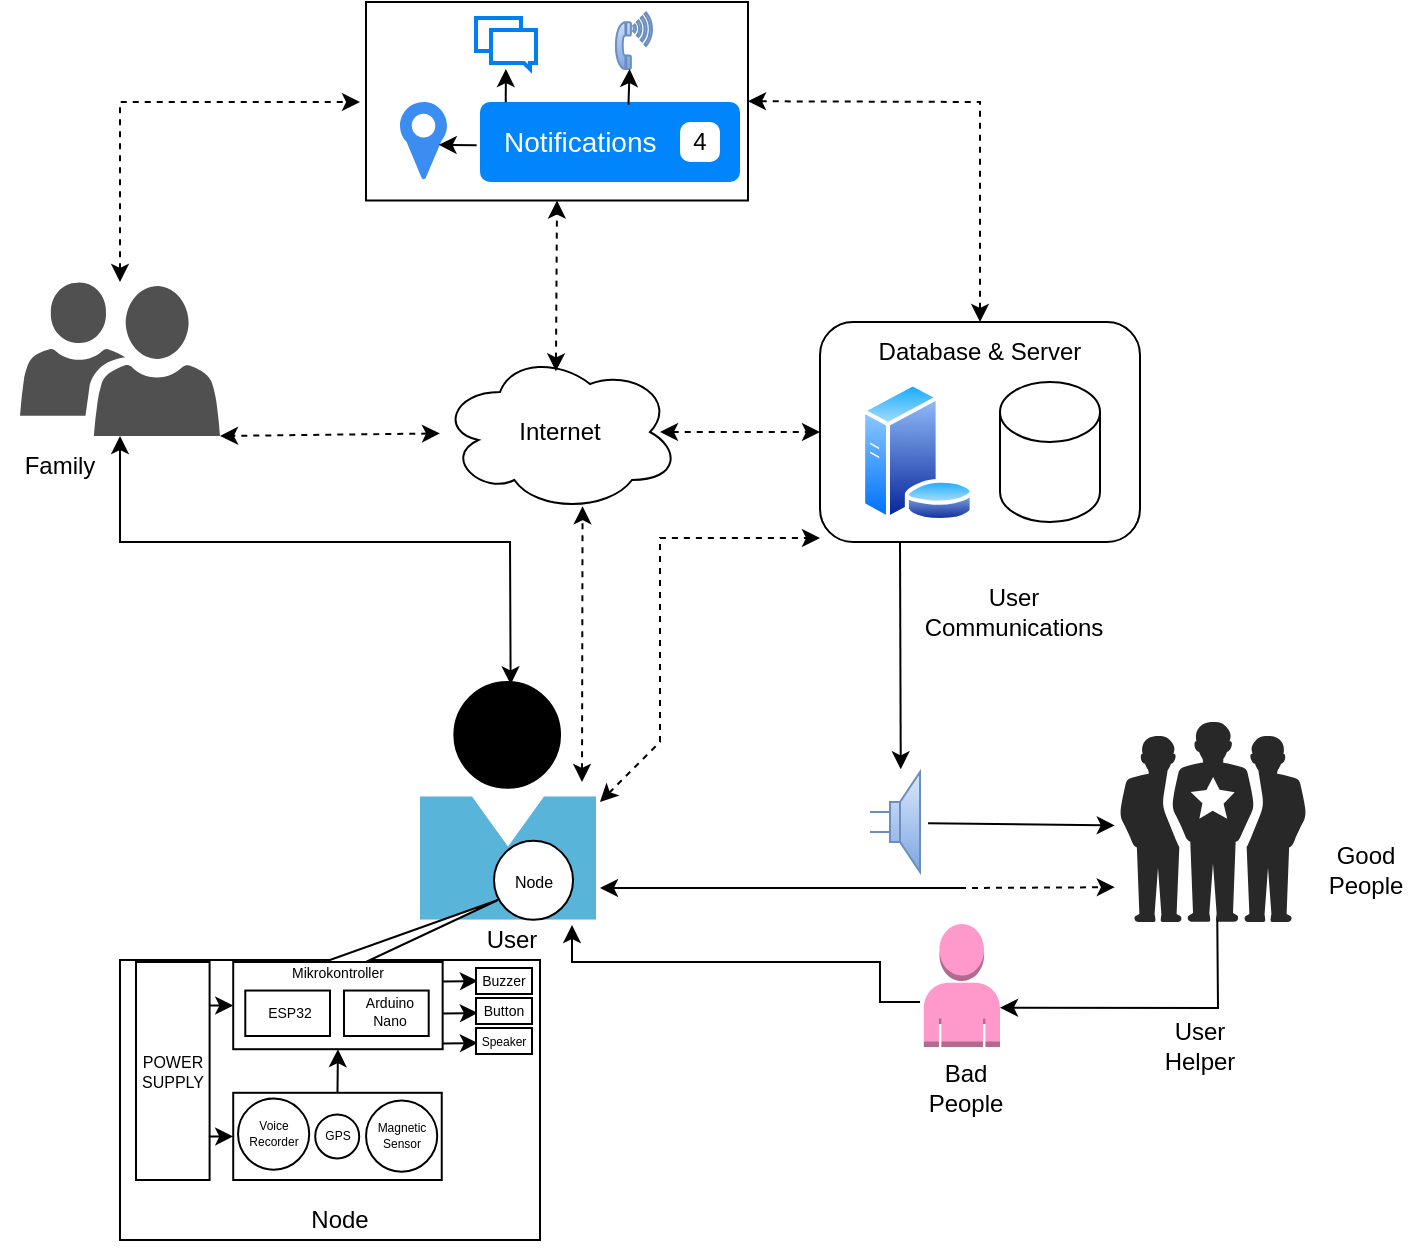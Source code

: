 <mxfile version="24.4.14" type="github">
  <diagram name="Page-1" id="0u0Wh9WnAYFVmg1LKRLl">
    <mxGraphModel dx="649" dy="406" grid="1" gridSize="10" guides="1" tooltips="1" connect="1" arrows="1" fold="1" page="1" pageScale="1" pageWidth="850" pageHeight="1100" math="0" shadow="0">
      <root>
        <mxCell id="0" />
        <mxCell id="1" parent="0" />
        <mxCell id="DWfyo2QW2wu0mthNHuxB-26" value="n" style="group" parent="1" vertex="1" connectable="0">
          <mxGeometry x="300" y="610" width="104" height="120" as="geometry" />
        </mxCell>
        <mxCell id="DWfyo2QW2wu0mthNHuxB-24" value="" style="image;sketch=0;aspect=fixed;html=1;points=[];align=center;fontSize=12;image=img/lib/mscae/Person.svg;" parent="DWfyo2QW2wu0mthNHuxB-26" vertex="1">
          <mxGeometry width="88.0" height="118.919" as="geometry" />
        </mxCell>
        <mxCell id="DWfyo2QW2wu0mthNHuxB-25" value="" style="ellipse;whiteSpace=wrap;html=1;aspect=fixed;fillColor=#000000;" parent="DWfyo2QW2wu0mthNHuxB-26" vertex="1">
          <mxGeometry x="17.177" width="52.853" height="52.853" as="geometry" />
        </mxCell>
        <mxCell id="DWfyo2QW2wu0mthNHuxB-28" value="&lt;font style=&quot;font-size: 8px;&quot;&gt;Node&lt;/font&gt;" style="ellipse;whiteSpace=wrap;html=1;aspect=fixed;" parent="DWfyo2QW2wu0mthNHuxB-26" vertex="1">
          <mxGeometry x="37" y="79.4" width="39.52" height="39.52" as="geometry" />
        </mxCell>
        <mxCell id="DWfyo2QW2wu0mthNHuxB-31" value="Internet" style="ellipse;shape=cloud;whiteSpace=wrap;html=1;" parent="1" vertex="1">
          <mxGeometry x="310" y="445" width="120" height="80" as="geometry" />
        </mxCell>
        <mxCell id="DWfyo2QW2wu0mthNHuxB-49" value="" style="sketch=0;pointerEvents=1;shadow=0;dashed=0;html=1;strokeColor=none;labelPosition=center;verticalLabelPosition=bottom;verticalAlign=top;align=center;fillColor=#505050;shape=mxgraph.mscae.intune.user_group" parent="1" vertex="1">
          <mxGeometry x="100" y="410" width="100" height="77" as="geometry" />
        </mxCell>
        <mxCell id="DWfyo2QW2wu0mthNHuxB-52" value="" style="group" parent="1" vertex="1" connectable="0">
          <mxGeometry x="290" y="320" width="180" height="57" as="geometry" />
        </mxCell>
        <mxCell id="DWfyo2QW2wu0mthNHuxB-51" value="" style="rounded=0;whiteSpace=wrap;html=1;" parent="DWfyo2QW2wu0mthNHuxB-52" vertex="1">
          <mxGeometry x="-17" y="-50" width="191" height="99.25" as="geometry" />
        </mxCell>
        <mxCell id="DWfyo2QW2wu0mthNHuxB-47" value="Notifications" style="html=1;shadow=0;dashed=0;shape=mxgraph.bootstrap.rrect;rSize=5;strokeColor=none;strokeWidth=1;fillColor=#0085FC;fontColor=#FFFFFF;whiteSpace=wrap;align=left;verticalAlign=middle;spacingLeft=10;fontStyle=0;fontSize=14;" parent="DWfyo2QW2wu0mthNHuxB-52" vertex="1">
          <mxGeometry x="40" width="130" height="40" as="geometry" />
        </mxCell>
        <mxCell id="DWfyo2QW2wu0mthNHuxB-48" value="4" style="html=1;shadow=0;dashed=0;shape=mxgraph.bootstrap.rrect;rSize=5;strokeColor=none;strokeWidth=1;fillColor=#ffffff;fontColor=#000000;whiteSpace=wrap;align=center;verticalAlign=middle;fontSize=12;" parent="DWfyo2QW2wu0mthNHuxB-47" vertex="1">
          <mxGeometry x="1" y="0.5" width="20" height="20" relative="1" as="geometry">
            <mxPoint x="-30" y="-10" as="offset" />
          </mxGeometry>
        </mxCell>
        <mxCell id="DWfyo2QW2wu0mthNHuxB-50" value="" style="sketch=0;html=1;aspect=fixed;strokeColor=none;shadow=0;fillColor=#3B8DF1;verticalAlign=top;labelPosition=center;verticalLabelPosition=bottom;shape=mxgraph.gcp2.maps_api" parent="DWfyo2QW2wu0mthNHuxB-52" vertex="1">
          <mxGeometry width="23.49" height="38.5" as="geometry" />
        </mxCell>
        <mxCell id="DWfyo2QW2wu0mthNHuxB-70" value="" style="endArrow=classic;html=1;rounded=0;exitX=-0.013;exitY=0.542;exitDx=0;exitDy=0;exitPerimeter=0;entryX=0.823;entryY=0.556;entryDx=0;entryDy=0;entryPerimeter=0;" parent="DWfyo2QW2wu0mthNHuxB-52" source="DWfyo2QW2wu0mthNHuxB-47" target="DWfyo2QW2wu0mthNHuxB-50" edge="1">
          <mxGeometry width="50" height="50" relative="1" as="geometry">
            <mxPoint x="46" y="90" as="sourcePoint" />
            <mxPoint x="96" y="40" as="targetPoint" />
          </mxGeometry>
        </mxCell>
        <mxCell id="DWfyo2QW2wu0mthNHuxB-71" value="" style="html=1;verticalLabelPosition=bottom;align=center;labelBackgroundColor=#ffffff;verticalAlign=top;strokeWidth=2;strokeColor=#0080F0;shadow=0;dashed=0;shape=mxgraph.ios7.icons.messages;" parent="DWfyo2QW2wu0mthNHuxB-52" vertex="1">
          <mxGeometry x="38" y="-42" width="30" height="25.5" as="geometry" />
        </mxCell>
        <mxCell id="DWfyo2QW2wu0mthNHuxB-73" value="" style="endArrow=classic;html=1;rounded=0;exitX=0.099;exitY=0.002;exitDx=0;exitDy=0;exitPerimeter=0;" parent="DWfyo2QW2wu0mthNHuxB-52" source="DWfyo2QW2wu0mthNHuxB-47" target="DWfyo2QW2wu0mthNHuxB-71" edge="1">
          <mxGeometry width="50" height="50" relative="1" as="geometry">
            <mxPoint x="48" y="32" as="sourcePoint" />
            <mxPoint x="29" y="31" as="targetPoint" />
          </mxGeometry>
        </mxCell>
        <mxCell id="DWfyo2QW2wu0mthNHuxB-74" value="" style="shape=mxgraph.signs.tech.telephone_4;html=1;pointerEvents=1;fillColor=#dae8fc;strokeColor=#6c8ebf;verticalLabelPosition=bottom;verticalAlign=top;align=center;gradientColor=#7ea6e0;" parent="DWfyo2QW2wu0mthNHuxB-52" vertex="1">
          <mxGeometry x="107.95" y="-44.75" width="18.05" height="28.25" as="geometry" />
        </mxCell>
        <mxCell id="DWfyo2QW2wu0mthNHuxB-75" value="" style="endArrow=classic;html=1;rounded=0;exitX=0.571;exitY=0.035;exitDx=0;exitDy=0;exitPerimeter=0;entryX=0.38;entryY=1;entryDx=0;entryDy=0;entryPerimeter=0;" parent="DWfyo2QW2wu0mthNHuxB-52" source="DWfyo2QW2wu0mthNHuxB-47" target="DWfyo2QW2wu0mthNHuxB-74" edge="1">
          <mxGeometry width="50" height="50" relative="1" as="geometry">
            <mxPoint x="63" y="10" as="sourcePoint" />
            <mxPoint x="63" y="-6" as="targetPoint" />
          </mxGeometry>
        </mxCell>
        <mxCell id="DWfyo2QW2wu0mthNHuxB-53" value="" style="group" parent="1" vertex="1" connectable="0">
          <mxGeometry x="500" y="430" width="160" height="110" as="geometry" />
        </mxCell>
        <mxCell id="DWfyo2QW2wu0mthNHuxB-34" value="" style="rounded=1;whiteSpace=wrap;html=1;" parent="DWfyo2QW2wu0mthNHuxB-53" vertex="1">
          <mxGeometry width="160" height="110" as="geometry" />
        </mxCell>
        <mxCell id="DWfyo2QW2wu0mthNHuxB-32" value="" style="shape=cylinder3;whiteSpace=wrap;html=1;boundedLbl=1;backgroundOutline=1;size=15;" parent="DWfyo2QW2wu0mthNHuxB-53" vertex="1">
          <mxGeometry x="90" y="30" width="50" height="70" as="geometry" />
        </mxCell>
        <mxCell id="DWfyo2QW2wu0mthNHuxB-33" value="" style="image;aspect=fixed;perimeter=ellipsePerimeter;html=1;align=center;shadow=0;dashed=0;spacingTop=3;image=img/lib/active_directory/database_server.svg;" parent="DWfyo2QW2wu0mthNHuxB-53" vertex="1">
          <mxGeometry x="20" y="30" width="57.4" height="70" as="geometry" />
        </mxCell>
        <mxCell id="DWfyo2QW2wu0mthNHuxB-43" value="Database &amp;amp; Server" style="text;html=1;align=center;verticalAlign=middle;whiteSpace=wrap;rounded=0;" parent="DWfyo2QW2wu0mthNHuxB-53" vertex="1">
          <mxGeometry x="20" width="120" height="30" as="geometry" />
        </mxCell>
        <mxCell id="DWfyo2QW2wu0mthNHuxB-54" value="" style="verticalLabelPosition=bottom;sketch=0;html=1;fillColor=#282828;strokeColor=none;verticalAlign=top;pointerEvents=1;align=center;shape=mxgraph.cisco_safe.people_places_things_icons.icon1;" parent="1" vertex="1">
          <mxGeometry x="650" y="630" width="93" height="100" as="geometry" />
        </mxCell>
        <mxCell id="DWfyo2QW2wu0mthNHuxB-55" value="" style="pointerEvents=1;verticalLabelPosition=bottom;shadow=0;dashed=0;align=center;html=1;verticalAlign=top;shape=mxgraph.electrical.electro-mechanical.loudspeaker;fillColor=#dae8fc;gradientColor=#7ea6e0;strokeColor=#6c8ebf;" parent="1" vertex="1">
          <mxGeometry x="525" y="655" width="25" height="50" as="geometry" />
        </mxCell>
        <mxCell id="DWfyo2QW2wu0mthNHuxB-57" value="" style="endArrow=classic;startArrow=classic;html=1;rounded=0;entryX=0.594;entryY=0.964;entryDx=0;entryDy=0;entryPerimeter=0;dashed=1;fillColor=#d5e8d4;gradientColor=#97d077;strokeColor=#000000;" parent="1" target="DWfyo2QW2wu0mthNHuxB-31" edge="1">
          <mxGeometry width="50" height="50" relative="1" as="geometry">
            <mxPoint x="381" y="660" as="sourcePoint" />
            <mxPoint x="450" y="450" as="targetPoint" />
          </mxGeometry>
        </mxCell>
        <mxCell id="DWfyo2QW2wu0mthNHuxB-63" value="" style="endArrow=classic;startArrow=classic;html=1;rounded=0;dashed=1;fillColor=#d5e8d4;gradientColor=#97d077;strokeColor=#000000;" parent="1" edge="1">
          <mxGeometry width="50" height="50" relative="1" as="geometry">
            <mxPoint x="390" y="670" as="sourcePoint" />
            <mxPoint x="500" y="538" as="targetPoint" />
            <Array as="points">
              <mxPoint x="420" y="640" />
              <mxPoint x="420" y="538" />
            </Array>
          </mxGeometry>
        </mxCell>
        <mxCell id="DWfyo2QW2wu0mthNHuxB-64" value="" style="endArrow=classic;html=1;rounded=0;exitX=0.25;exitY=1;exitDx=0;exitDy=0;entryX=0.615;entryY=-0.027;entryDx=0;entryDy=0;entryPerimeter=0;" parent="1" source="DWfyo2QW2wu0mthNHuxB-34" target="DWfyo2QW2wu0mthNHuxB-55" edge="1">
          <mxGeometry width="50" height="50" relative="1" as="geometry">
            <mxPoint x="200" y="700" as="sourcePoint" />
            <mxPoint x="540" y="630" as="targetPoint" />
          </mxGeometry>
        </mxCell>
        <mxCell id="DWfyo2QW2wu0mthNHuxB-68" value="" style="endArrow=classic;html=1;rounded=0;entryX=-0.028;entryY=0.517;entryDx=0;entryDy=0;entryPerimeter=0;exitX=1.161;exitY=0.512;exitDx=0;exitDy=0;exitPerimeter=0;" parent="1" source="DWfyo2QW2wu0mthNHuxB-55" target="DWfyo2QW2wu0mthNHuxB-54" edge="1">
          <mxGeometry width="50" height="50" relative="1" as="geometry">
            <mxPoint x="560" y="682" as="sourcePoint" />
            <mxPoint x="550" y="664" as="targetPoint" />
          </mxGeometry>
        </mxCell>
        <mxCell id="DWfyo2QW2wu0mthNHuxB-76" value="" style="endArrow=classic;startArrow=classic;html=1;rounded=0;entryX=0;entryY=0.5;entryDx=0;entryDy=0;dashed=1;fillColor=#d5e8d4;gradientColor=#97d077;strokeColor=#000000;" parent="1" target="DWfyo2QW2wu0mthNHuxB-34" edge="1">
          <mxGeometry width="50" height="50" relative="1" as="geometry">
            <mxPoint x="420" y="485" as="sourcePoint" />
            <mxPoint x="391" y="532" as="targetPoint" />
          </mxGeometry>
        </mxCell>
        <mxCell id="DWfyo2QW2wu0mthNHuxB-77" value="" style="endArrow=classic;startArrow=classic;html=1;rounded=0;entryX=0.5;entryY=0;entryDx=0;entryDy=0;dashed=1;fillColor=#d5e8d4;gradientColor=#97d077;strokeColor=#000000;exitX=1;exitY=0.5;exitDx=0;exitDy=0;" parent="1" source="DWfyo2QW2wu0mthNHuxB-51" target="DWfyo2QW2wu0mthNHuxB-43" edge="1">
          <mxGeometry width="50" height="50" relative="1" as="geometry">
            <mxPoint x="430" y="495" as="sourcePoint" />
            <mxPoint x="510" y="495" as="targetPoint" />
            <Array as="points">
              <mxPoint x="580" y="320" />
            </Array>
          </mxGeometry>
        </mxCell>
        <mxCell id="DWfyo2QW2wu0mthNHuxB-78" value="" style="endArrow=classic;startArrow=classic;html=1;rounded=0;dashed=1;fillColor=#d5e8d4;gradientColor=#97d077;strokeColor=#000000;exitX=0.5;exitY=0;exitDx=0;exitDy=0;exitPerimeter=0;" parent="1" source="DWfyo2QW2wu0mthNHuxB-49" edge="1">
          <mxGeometry width="50" height="50" relative="1" as="geometry">
            <mxPoint x="464" y="330" as="sourcePoint" />
            <mxPoint x="270" y="320" as="targetPoint" />
            <Array as="points">
              <mxPoint x="150" y="320" />
            </Array>
          </mxGeometry>
        </mxCell>
        <mxCell id="DWfyo2QW2wu0mthNHuxB-79" value="" style="endArrow=classic;startArrow=classic;html=1;rounded=0;exitX=0.5;exitY=1;exitDx=0;exitDy=0;exitPerimeter=0;entryX=0.515;entryY=0.01;entryDx=0;entryDy=0;entryPerimeter=0;" parent="1" source="DWfyo2QW2wu0mthNHuxB-49" target="DWfyo2QW2wu0mthNHuxB-24" edge="1">
          <mxGeometry width="50" height="50" relative="1" as="geometry">
            <mxPoint x="362" y="740" as="sourcePoint" />
            <mxPoint x="290" y="710" as="targetPoint" />
            <Array as="points">
              <mxPoint x="150" y="540" />
              <mxPoint x="345" y="540" />
            </Array>
          </mxGeometry>
        </mxCell>
        <mxCell id="DWfyo2QW2wu0mthNHuxB-80" value="" style="endArrow=classic;startArrow=classic;html=1;rounded=0;entryX=1;entryY=1;entryDx=0;entryDy=0;entryPerimeter=0;dashed=1;fillColor=#d5e8d4;gradientColor=#97d077;strokeColor=#000000;" parent="1" source="DWfyo2QW2wu0mthNHuxB-31" target="DWfyo2QW2wu0mthNHuxB-49" edge="1">
          <mxGeometry width="50" height="50" relative="1" as="geometry">
            <mxPoint x="391" y="670" as="sourcePoint" />
            <mxPoint x="391" y="532" as="targetPoint" />
          </mxGeometry>
        </mxCell>
        <mxCell id="DWfyo2QW2wu0mthNHuxB-81" value="" style="endArrow=classic;startArrow=classic;html=1;rounded=0;entryX=0.5;entryY=1;entryDx=0;entryDy=0;dashed=1;fillColor=#d5e8d4;gradientColor=#97d077;strokeColor=#000000;exitX=0.483;exitY=0.121;exitDx=0;exitDy=0;exitPerimeter=0;" parent="1" source="DWfyo2QW2wu0mthNHuxB-31" target="DWfyo2QW2wu0mthNHuxB-51" edge="1">
          <mxGeometry width="50" height="50" relative="1" as="geometry">
            <mxPoint x="391" y="670" as="sourcePoint" />
            <mxPoint x="391" y="532" as="targetPoint" />
          </mxGeometry>
        </mxCell>
        <mxCell id="DWfyo2QW2wu0mthNHuxB-82" value="User" style="text;html=1;align=center;verticalAlign=middle;whiteSpace=wrap;rounded=0;" parent="1" vertex="1">
          <mxGeometry x="316" y="724" width="60" height="30" as="geometry" />
        </mxCell>
        <mxCell id="DWfyo2QW2wu0mthNHuxB-83" value="Family" style="text;html=1;align=center;verticalAlign=middle;whiteSpace=wrap;rounded=0;" parent="1" vertex="1">
          <mxGeometry x="90" y="487" width="60" height="30" as="geometry" />
        </mxCell>
        <mxCell id="DWfyo2QW2wu0mthNHuxB-87" value="" style="endArrow=classic;html=1;rounded=0;" parent="1" edge="1">
          <mxGeometry width="50" height="50" relative="1" as="geometry">
            <mxPoint x="570" y="713" as="sourcePoint" />
            <mxPoint x="390" y="713" as="targetPoint" />
          </mxGeometry>
        </mxCell>
        <mxCell id="DWfyo2QW2wu0mthNHuxB-89" value="" style="endArrow=classic;html=1;rounded=0;entryX=-0.028;entryY=0.826;entryDx=0;entryDy=0;entryPerimeter=0;dashed=1;" parent="1" target="DWfyo2QW2wu0mthNHuxB-54" edge="1">
          <mxGeometry width="50" height="50" relative="1" as="geometry">
            <mxPoint x="570" y="713" as="sourcePoint" />
            <mxPoint x="640" y="693" as="targetPoint" />
          </mxGeometry>
        </mxCell>
        <mxCell id="DWfyo2QW2wu0mthNHuxB-92" value="" style="endArrow=classic;html=1;rounded=0;entryX=1;entryY=0.25;entryDx=0;entryDy=0;" parent="1" target="DWfyo2QW2wu0mthNHuxB-82" edge="1">
          <mxGeometry width="50" height="50" relative="1" as="geometry">
            <mxPoint x="550" y="770" as="sourcePoint" />
            <mxPoint x="657" y="692" as="targetPoint" />
            <Array as="points">
              <mxPoint x="530" y="770" />
              <mxPoint x="530" y="750" />
              <mxPoint x="376" y="750" />
            </Array>
          </mxGeometry>
        </mxCell>
        <mxCell id="DWfyo2QW2wu0mthNHuxB-94" value="User Helper" style="text;html=1;align=center;verticalAlign=middle;whiteSpace=wrap;rounded=0;" parent="1" vertex="1">
          <mxGeometry x="660" y="777" width="60" height="30" as="geometry" />
        </mxCell>
        <mxCell id="DWfyo2QW2wu0mthNHuxB-96" value="Good People" style="text;html=1;align=center;verticalAlign=middle;whiteSpace=wrap;rounded=0;" parent="1" vertex="1">
          <mxGeometry x="743" y="689" width="60" height="30" as="geometry" />
        </mxCell>
        <mxCell id="DWfyo2QW2wu0mthNHuxB-97" value="Bad People" style="text;html=1;align=center;verticalAlign=middle;whiteSpace=wrap;rounded=0;" parent="1" vertex="1">
          <mxGeometry x="543" y="798" width="60" height="30" as="geometry" />
        </mxCell>
        <mxCell id="DWfyo2QW2wu0mthNHuxB-98" value="User Communications" style="text;html=1;align=center;verticalAlign=middle;whiteSpace=wrap;rounded=0;" parent="1" vertex="1">
          <mxGeometry x="567" y="560" width="60" height="30" as="geometry" />
        </mxCell>
        <mxCell id="QuaXPlyMEglj5kUEZojd-2" value="" style="group" vertex="1" connectable="0" parent="1">
          <mxGeometry x="547" y="730" width="43" height="62.5" as="geometry" />
        </mxCell>
        <mxCell id="DWfyo2QW2wu0mthNHuxB-90" value="" style="outlineConnect=0;dashed=0;verticalLabelPosition=bottom;verticalAlign=top;align=center;html=1;shape=mxgraph.aws3.user;fillColor=#FF99CC;strokeColor=#36393d;" parent="QuaXPlyMEglj5kUEZojd-2" vertex="1">
          <mxGeometry x="4.899" y="0.992" width="38.101" height="61.508" as="geometry" />
        </mxCell>
        <mxCell id="DWfyo2QW2wu0mthNHuxB-91" value="" style="shape=image;html=1;verticalAlign=top;verticalLabelPosition=bottom;labelBackgroundColor=#ffffff;imageAspect=0;aspect=fixed;image=https://cdn4.iconfinder.com/data/icons/ios-web-user-interface-multi-circle-flat-vol-6/512/Dislike_down_thumb_thumbs_vote-128.png" parent="QuaXPlyMEglj5kUEZojd-2" vertex="1">
          <mxGeometry width="20.684" height="20.684" as="geometry" />
        </mxCell>
        <mxCell id="QuaXPlyMEglj5kUEZojd-3" value="" style="endArrow=classic;html=1;rounded=0;entryX=1;entryY=0.68;entryDx=0;entryDy=0;entryPerimeter=0;exitX=0.523;exitY=0.993;exitDx=0;exitDy=0;exitPerimeter=0;" edge="1" parent="1" source="DWfyo2QW2wu0mthNHuxB-54" target="DWfyo2QW2wu0mthNHuxB-90">
          <mxGeometry width="50" height="50" relative="1" as="geometry">
            <mxPoint x="699" y="729" as="sourcePoint" />
            <mxPoint x="590" y="773" as="targetPoint" />
            <Array as="points">
              <mxPoint x="699" y="773" />
            </Array>
          </mxGeometry>
        </mxCell>
        <mxCell id="QuaXPlyMEglj5kUEZojd-48" value="" style="group" vertex="1" connectable="0" parent="1">
          <mxGeometry x="150" y="719" width="300" height="175" as="geometry" />
        </mxCell>
        <mxCell id="QuaXPlyMEglj5kUEZojd-47" value="" style="group" vertex="1" connectable="0" parent="QuaXPlyMEglj5kUEZojd-48">
          <mxGeometry width="300" height="170" as="geometry" />
        </mxCell>
        <mxCell id="QuaXPlyMEglj5kUEZojd-6" value="" style="shape=callout;whiteSpace=wrap;html=1;perimeter=calloutPerimeter;base=20;position2=0.9;flipV=1;flipH=0;" vertex="1" parent="QuaXPlyMEglj5kUEZojd-47">
          <mxGeometry width="210" height="170" as="geometry" />
        </mxCell>
        <mxCell id="QuaXPlyMEglj5kUEZojd-7" value="" style="group;fontSize=4;" vertex="1" connectable="0" parent="QuaXPlyMEglj5kUEZojd-47">
          <mxGeometry x="8" y="31" width="292" height="109.0" as="geometry" />
        </mxCell>
        <mxCell id="QuaXPlyMEglj5kUEZojd-45" value="" style="group" vertex="1" connectable="0" parent="QuaXPlyMEglj5kUEZojd-7">
          <mxGeometry y="-9.11" width="198" height="118.11" as="geometry" />
        </mxCell>
        <mxCell id="QuaXPlyMEglj5kUEZojd-8" value="" style="group;fontSize=10;" vertex="1" connectable="0" parent="QuaXPlyMEglj5kUEZojd-45">
          <mxGeometry x="36.797" y="16.377" width="146.417" height="101.733" as="geometry" />
        </mxCell>
        <mxCell id="QuaXPlyMEglj5kUEZojd-27" value="Text" style="text;html=1;align=center;verticalAlign=middle;whiteSpace=wrap;rounded=0;" vertex="1" parent="QuaXPlyMEglj5kUEZojd-8">
          <mxGeometry x="9.033" y="-16.377" width="60" height="30" as="geometry" />
        </mxCell>
        <mxCell id="QuaXPlyMEglj5kUEZojd-9" value="" style="group" vertex="1" connectable="0" parent="QuaXPlyMEglj5kUEZojd-8">
          <mxGeometry x="11.812" y="58.133" width="105.986" height="43.6" as="geometry" />
        </mxCell>
        <mxCell id="QuaXPlyMEglj5kUEZojd-10" value="" style="whiteSpace=wrap;html=1;" vertex="1" parent="QuaXPlyMEglj5kUEZojd-9">
          <mxGeometry width="104.259" height="43.6" as="geometry" />
        </mxCell>
        <mxCell id="QuaXPlyMEglj5kUEZojd-12" value="Magnetic&lt;div&gt;Sensor&lt;/div&gt;" style="ellipse;whiteSpace=wrap;html=1;aspect=fixed;fontSize=6;" vertex="1" parent="QuaXPlyMEglj5kUEZojd-9">
          <mxGeometry x="66.41" y="3.84" width="35.59" height="35.59" as="geometry" />
        </mxCell>
        <mxCell id="QuaXPlyMEglj5kUEZojd-39" value="Voice&lt;div&gt;Recorder&lt;/div&gt;" style="ellipse;whiteSpace=wrap;html=1;aspect=fixed;fontSize=6;" vertex="1" parent="QuaXPlyMEglj5kUEZojd-9">
          <mxGeometry x="2.41" y="2.84" width="35.59" height="35.59" as="geometry" />
        </mxCell>
        <mxCell id="QuaXPlyMEglj5kUEZojd-40" value="GPS" style="ellipse;whiteSpace=wrap;html=1;aspect=fixed;fontSize=6;" vertex="1" parent="QuaXPlyMEglj5kUEZojd-9">
          <mxGeometry x="41" y="10.81" width="21.99" height="21.99" as="geometry" />
        </mxCell>
        <mxCell id="QuaXPlyMEglj5kUEZojd-28" value="Mikrokontroller" style="text;html=1;align=center;verticalAlign=middle;whiteSpace=wrap;rounded=0;" vertex="1" parent="QuaXPlyMEglj5kUEZojd-8">
          <mxGeometry x="35.203" y="-13.267" width="60" height="30" as="geometry" />
        </mxCell>
        <mxCell id="QuaXPlyMEglj5kUEZojd-15" value="POWER&lt;div style=&quot;font-size: 8px;&quot;&gt;SUPPLY&lt;/div&gt;" style="whiteSpace=wrap;html=1;fontSize=8;" vertex="1" parent="QuaXPlyMEglj5kUEZojd-45">
          <mxGeometry y="9.11" width="36.797" height="109.0" as="geometry" />
        </mxCell>
        <mxCell id="QuaXPlyMEglj5kUEZojd-17" value="" style="endArrow=classic;html=1;rounded=0;entryX=0;entryY=0.5;entryDx=0;entryDy=0;exitX=1;exitY=0.5;exitDx=0;exitDy=0;" edge="1" parent="QuaXPlyMEglj5kUEZojd-45">
          <mxGeometry width="50" height="50" relative="1" as="geometry">
            <mxPoint x="153.322" y="18.917" as="sourcePoint" />
            <mxPoint x="170.95" y="18.555" as="targetPoint" />
          </mxGeometry>
        </mxCell>
        <mxCell id="QuaXPlyMEglj5kUEZojd-18" value="" style="whiteSpace=wrap;html=1;" vertex="1" parent="QuaXPlyMEglj5kUEZojd-45">
          <mxGeometry x="48.609" y="9.117" width="104.713" height="43.6" as="geometry" />
        </mxCell>
        <mxCell id="QuaXPlyMEglj5kUEZojd-19" value="" style="endArrow=classic;html=1;rounded=0;entryX=0;entryY=0.5;entryDx=0;entryDy=0;exitX=0.993;exitY=0.2;exitDx=0;exitDy=0;exitPerimeter=0;" edge="1" parent="QuaXPlyMEglj5kUEZojd-45" source="QuaXPlyMEglj5kUEZojd-15" target="QuaXPlyMEglj5kUEZojd-18">
          <mxGeometry width="50" height="50" relative="1" as="geometry">
            <mxPoint x="29.892" y="38.177" as="sourcePoint" />
            <mxPoint x="53.81" y="38.177" as="targetPoint" />
          </mxGeometry>
        </mxCell>
        <mxCell id="QuaXPlyMEglj5kUEZojd-20" value="" style="endArrow=classic;html=1;rounded=0;entryX=0;entryY=0.5;entryDx=0;entryDy=0;exitX=0.99;exitY=0.801;exitDx=0;exitDy=0;exitPerimeter=0;" edge="1" parent="QuaXPlyMEglj5kUEZojd-45" source="QuaXPlyMEglj5kUEZojd-15" target="QuaXPlyMEglj5kUEZojd-10">
          <mxGeometry width="50" height="50" relative="1" as="geometry">
            <mxPoint x="42.771" y="38.177" as="sourcePoint" />
            <mxPoint x="55.037" y="38.177" as="targetPoint" />
          </mxGeometry>
        </mxCell>
        <mxCell id="QuaXPlyMEglj5kUEZojd-21" value="" style="endArrow=classic;html=1;rounded=0;entryX=0.5;entryY=1;entryDx=0;entryDy=0;exitX=0.5;exitY=0;exitDx=0;exitDy=0;" edge="1" parent="QuaXPlyMEglj5kUEZojd-45" source="QuaXPlyMEglj5kUEZojd-10" target="QuaXPlyMEglj5kUEZojd-18">
          <mxGeometry width="50" height="50" relative="1" as="geometry">
            <mxPoint x="42.771" y="103.577" as="sourcePoint" />
            <mxPoint x="55.037" y="103.577" as="targetPoint" />
          </mxGeometry>
        </mxCell>
        <mxCell id="QuaXPlyMEglj5kUEZojd-22" value="" style="endArrow=classic;html=1;rounded=0;entryX=0;entryY=0.5;entryDx=0;entryDy=0;exitX=1;exitY=0.5;exitDx=0;exitDy=0;" edge="1" parent="QuaXPlyMEglj5kUEZojd-45">
          <mxGeometry width="50" height="50" relative="1" as="geometry">
            <mxPoint x="153.322" y="34.917" as="sourcePoint" />
            <mxPoint x="170.95" y="34.555" as="targetPoint" />
          </mxGeometry>
        </mxCell>
        <mxCell id="QuaXPlyMEglj5kUEZojd-25" value="" style="whiteSpace=wrap;html=1;" vertex="1" parent="QuaXPlyMEglj5kUEZojd-45">
          <mxGeometry x="54.65" y="23.38" width="42.35" height="22.73" as="geometry" />
        </mxCell>
        <mxCell id="QuaXPlyMEglj5kUEZojd-26" value="" style="whiteSpace=wrap;html=1;" vertex="1" parent="QuaXPlyMEglj5kUEZojd-45">
          <mxGeometry x="104" y="23.38" width="42.35" height="22.73" as="geometry" />
        </mxCell>
        <mxCell id="QuaXPlyMEglj5kUEZojd-30" value="Mikrokontroller" style="text;html=1;align=center;verticalAlign=middle;whiteSpace=wrap;rounded=0;fontSize=7;" vertex="1" parent="QuaXPlyMEglj5kUEZojd-45">
          <mxGeometry x="70.97" width="60" height="30" as="geometry" />
        </mxCell>
        <mxCell id="QuaXPlyMEglj5kUEZojd-31" value="ESP32" style="text;html=1;align=center;verticalAlign=middle;whiteSpace=wrap;rounded=0;fontSize=7;" vertex="1" parent="QuaXPlyMEglj5kUEZojd-45">
          <mxGeometry x="46.65" y="19.92" width="60" height="30" as="geometry" />
        </mxCell>
        <mxCell id="QuaXPlyMEglj5kUEZojd-32" value="Arduino&lt;div&gt;Nano&lt;/div&gt;" style="text;html=1;align=center;verticalAlign=middle;whiteSpace=wrap;rounded=0;fontSize=7;" vertex="1" parent="QuaXPlyMEglj5kUEZojd-45">
          <mxGeometry x="97" y="19.38" width="60" height="30" as="geometry" />
        </mxCell>
        <mxCell id="QuaXPlyMEglj5kUEZojd-41" value="Buzzer" style="rounded=0;whiteSpace=wrap;html=1;fontSize=7;" vertex="1" parent="QuaXPlyMEglj5kUEZojd-45">
          <mxGeometry x="170" y="12.11" width="28" height="13" as="geometry" />
        </mxCell>
        <mxCell id="QuaXPlyMEglj5kUEZojd-42" value="Button" style="rounded=0;whiteSpace=wrap;html=1;fontSize=7;" vertex="1" parent="QuaXPlyMEglj5kUEZojd-45">
          <mxGeometry x="170" y="27.11" width="28" height="13" as="geometry" />
        </mxCell>
        <mxCell id="QuaXPlyMEglj5kUEZojd-43" value="" style="endArrow=classic;html=1;rounded=0;entryX=0;entryY=0.5;entryDx=0;entryDy=0;exitX=1;exitY=0.5;exitDx=0;exitDy=0;" edge="1" parent="QuaXPlyMEglj5kUEZojd-45">
          <mxGeometry width="50" height="50" relative="1" as="geometry">
            <mxPoint x="153.322" y="49.917" as="sourcePoint" />
            <mxPoint x="170.95" y="49.555" as="targetPoint" />
          </mxGeometry>
        </mxCell>
        <mxCell id="QuaXPlyMEglj5kUEZojd-44" value="Speaker" style="rounded=0;whiteSpace=wrap;html=1;fontSize=6;" vertex="1" parent="QuaXPlyMEglj5kUEZojd-45">
          <mxGeometry x="170" y="42.11" width="28" height="13" as="geometry" />
        </mxCell>
        <mxCell id="QuaXPlyMEglj5kUEZojd-24" value="Node" style="text;html=1;align=center;verticalAlign=middle;whiteSpace=wrap;rounded=0;" vertex="1" parent="QuaXPlyMEglj5kUEZojd-48">
          <mxGeometry x="80" y="145" width="60" height="30" as="geometry" />
        </mxCell>
      </root>
    </mxGraphModel>
  </diagram>
</mxfile>

